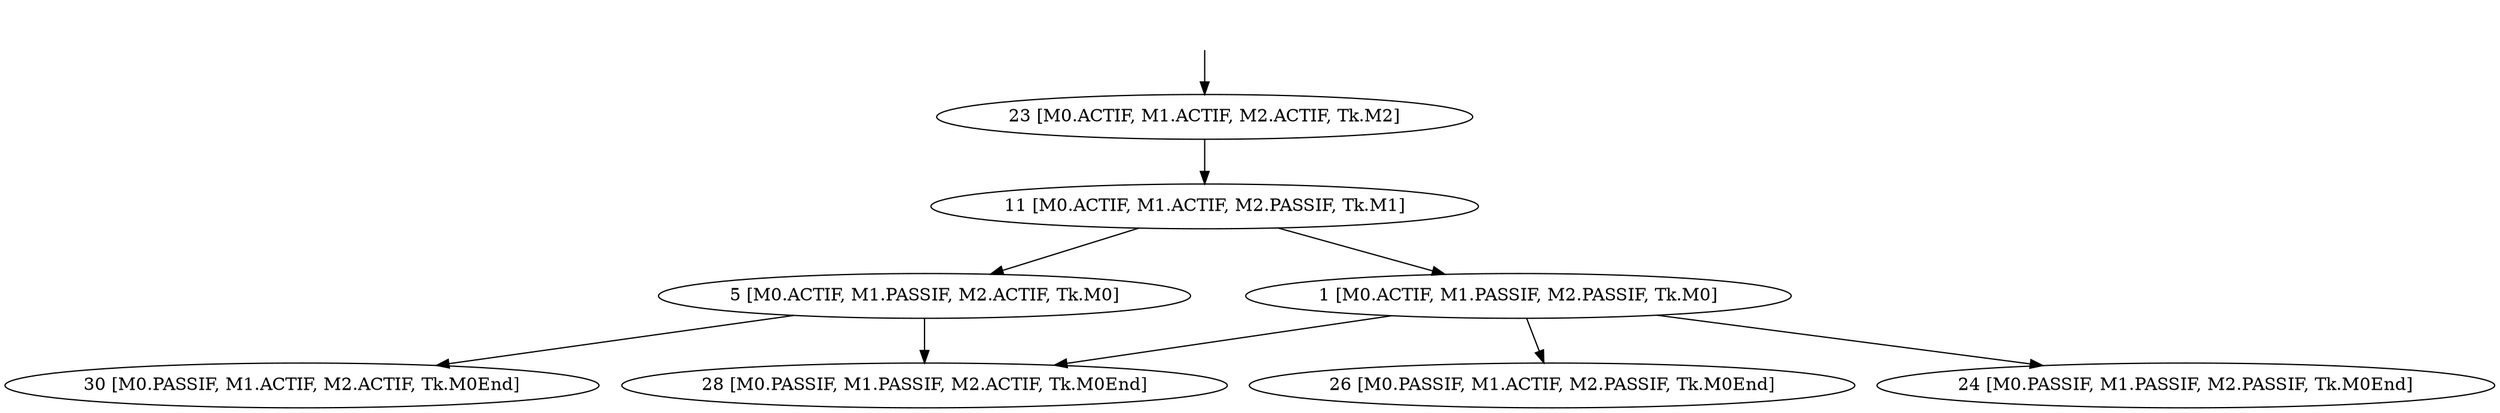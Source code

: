 digraph system {
_23[label="", shape=none ];
_23->23;
23 [label= "23 [M0.ACTIF, M1.ACTIF, M2.ACTIF, Tk.M2]"];
11 [label= "11 [M0.ACTIF, M1.ACTIF, M2.PASSIF, Tk.M1]"];
5 [label= "5 [M0.ACTIF, M1.PASSIF, M2.ACTIF, Tk.M0]"];
1 [label= "1 [M0.ACTIF, M1.PASSIF, M2.PASSIF, Tk.M0]"];
30 [label= "30 [M0.PASSIF, M1.ACTIF, M2.ACTIF, Tk.M0End]"];
26 [label= "26 [M0.PASSIF, M1.ACTIF, M2.PASSIF, Tk.M0End]"];
28 [label= "28 [M0.PASSIF, M1.PASSIF, M2.ACTIF, Tk.M0End]"];
24 [label= "24 [M0.PASSIF, M1.PASSIF, M2.PASSIF, Tk.M0End]"];
23->11 [label= ""];
11->1 [label= ""];
11->5 [label= ""];
5->30 [label= ""];
1->26 [label= ""];
5->28 [label= ""];
1->24 [label= ""];
1->28 [label= ""];
}
